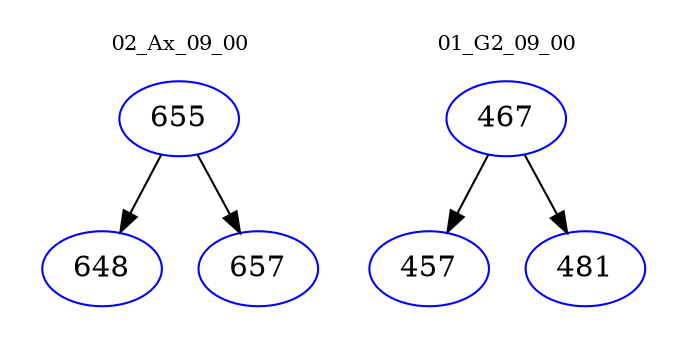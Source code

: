 digraph{
subgraph cluster_0 {
color = white
label = "02_Ax_09_00";
fontsize=10;
T0_655 [label="655", color="blue"]
T0_655 -> T0_648 [color="black"]
T0_648 [label="648", color="blue"]
T0_655 -> T0_657 [color="black"]
T0_657 [label="657", color="blue"]
}
subgraph cluster_1 {
color = white
label = "01_G2_09_00";
fontsize=10;
T1_467 [label="467", color="blue"]
T1_467 -> T1_457 [color="black"]
T1_457 [label="457", color="blue"]
T1_467 -> T1_481 [color="black"]
T1_481 [label="481", color="blue"]
}
}
